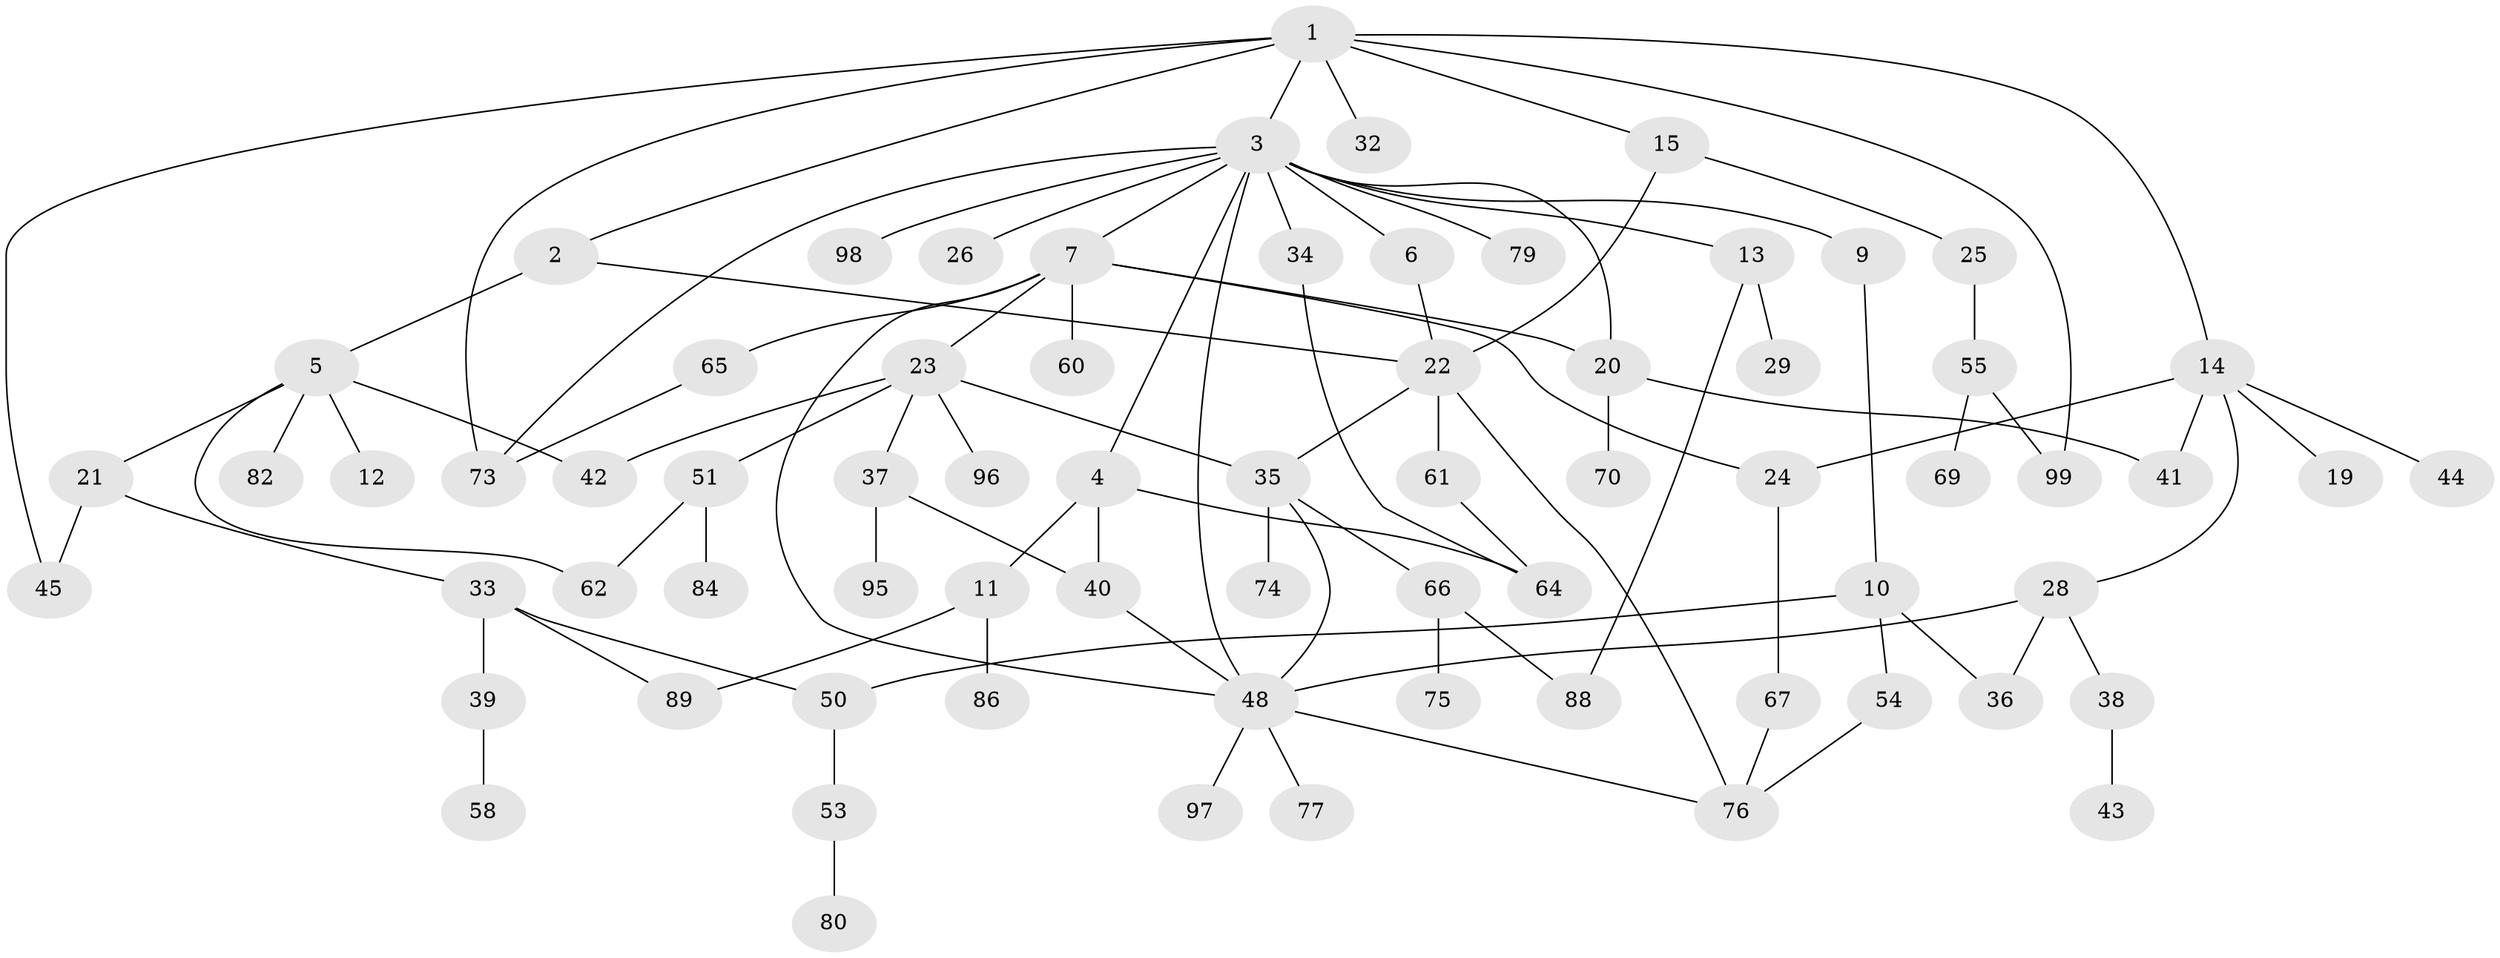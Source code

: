 // original degree distribution, {6: 0.05, 3: 0.21, 9: 0.01, 4: 0.07, 5: 0.04, 2: 0.32, 1: 0.29, 7: 0.01}
// Generated by graph-tools (version 1.1) at 2025/54/02/21/25 11:54:43]
// undirected, 71 vertices, 96 edges
graph export_dot {
graph [start="1"]
  node [color=gray90,style=filled];
  1 [super="+18"];
  2;
  3 [super="+8"];
  4 [super="+31"];
  5 [super="+17"];
  6;
  7 [super="+16"];
  9;
  10 [super="+78"];
  11 [super="+91"];
  12;
  13 [super="+68"];
  14 [super="+72"];
  15;
  19;
  20 [super="+49"];
  21 [super="+27"];
  22 [super="+46"];
  23 [super="+94"];
  24 [super="+81"];
  25;
  26;
  28 [super="+30"];
  29 [super="+52"];
  32;
  33;
  34 [super="+100"];
  35 [super="+47"];
  36;
  37 [super="+59"];
  38;
  39 [super="+56"];
  40 [super="+57"];
  41;
  42;
  43;
  44;
  45;
  48 [super="+63"];
  50;
  51;
  53 [super="+87"];
  54;
  55 [super="+71"];
  58;
  60;
  61;
  62 [super="+90"];
  64 [super="+83"];
  65;
  66;
  67 [super="+93"];
  69;
  70;
  73;
  74;
  75;
  76 [super="+85"];
  77;
  79;
  80 [super="+92"];
  82;
  84;
  86;
  88;
  89;
  95;
  96;
  97;
  98;
  99;
  1 -- 2;
  1 -- 3;
  1 -- 14;
  1 -- 15;
  1 -- 99;
  1 -- 32;
  1 -- 45;
  1 -- 73;
  2 -- 5;
  2 -- 22;
  3 -- 4;
  3 -- 6;
  3 -- 7;
  3 -- 9;
  3 -- 79;
  3 -- 98;
  3 -- 20;
  3 -- 48;
  3 -- 34;
  3 -- 73;
  3 -- 26;
  3 -- 13;
  4 -- 11;
  4 -- 40;
  4 -- 64;
  5 -- 12;
  5 -- 21;
  5 -- 42;
  5 -- 82;
  5 -- 62;
  6 -- 22;
  7 -- 20;
  7 -- 23;
  7 -- 60;
  7 -- 65;
  7 -- 24;
  7 -- 48;
  9 -- 10;
  10 -- 54;
  10 -- 50;
  10 -- 36;
  11 -- 86;
  11 -- 89;
  13 -- 29;
  13 -- 88;
  14 -- 19;
  14 -- 28;
  14 -- 44;
  14 -- 41;
  14 -- 24;
  15 -- 25;
  15 -- 22;
  20 -- 41;
  20 -- 70;
  21 -- 33;
  21 -- 45;
  22 -- 61;
  22 -- 35;
  22 -- 76;
  23 -- 35;
  23 -- 37;
  23 -- 51;
  23 -- 42;
  23 -- 96;
  24 -- 67;
  25 -- 55;
  28 -- 36;
  28 -- 48;
  28 -- 38;
  33 -- 39;
  33 -- 50;
  33 -- 89;
  34 -- 64;
  35 -- 74;
  35 -- 48;
  35 -- 66;
  37 -- 40;
  37 -- 95;
  38 -- 43;
  39 -- 58;
  40 -- 48;
  48 -- 77;
  48 -- 97;
  48 -- 76;
  50 -- 53;
  51 -- 84;
  51 -- 62;
  53 -- 80;
  54 -- 76;
  55 -- 69;
  55 -- 99;
  61 -- 64;
  65 -- 73;
  66 -- 75;
  66 -- 88;
  67 -- 76;
}

